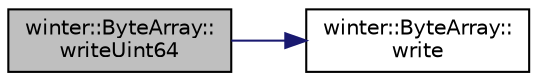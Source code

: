 digraph "winter::ByteArray::writeUint64"
{
 // LATEX_PDF_SIZE
  edge [fontname="Helvetica",fontsize="10",labelfontname="Helvetica",labelfontsize="10"];
  node [fontname="Helvetica",fontsize="10",shape=record];
  rankdir="LR";
  Node1 [label="winter::ByteArray::\lwriteUint64",height=0.2,width=0.4,color="black", fillcolor="grey75", style="filled", fontcolor="black",tooltip="写入无符号Varint64类型的数据"];
  Node1 -> Node2 [color="midnightblue",fontsize="10",style="solid",fontname="Helvetica"];
  Node2 [label="winter::ByteArray::\lwrite",height=0.2,width=0.4,color="black", fillcolor="white", style="filled",URL="$classwinter_1_1ByteArray.html#a987e221506a9f6368785f940abea9540",tooltip="写入size长度的数据"];
}
